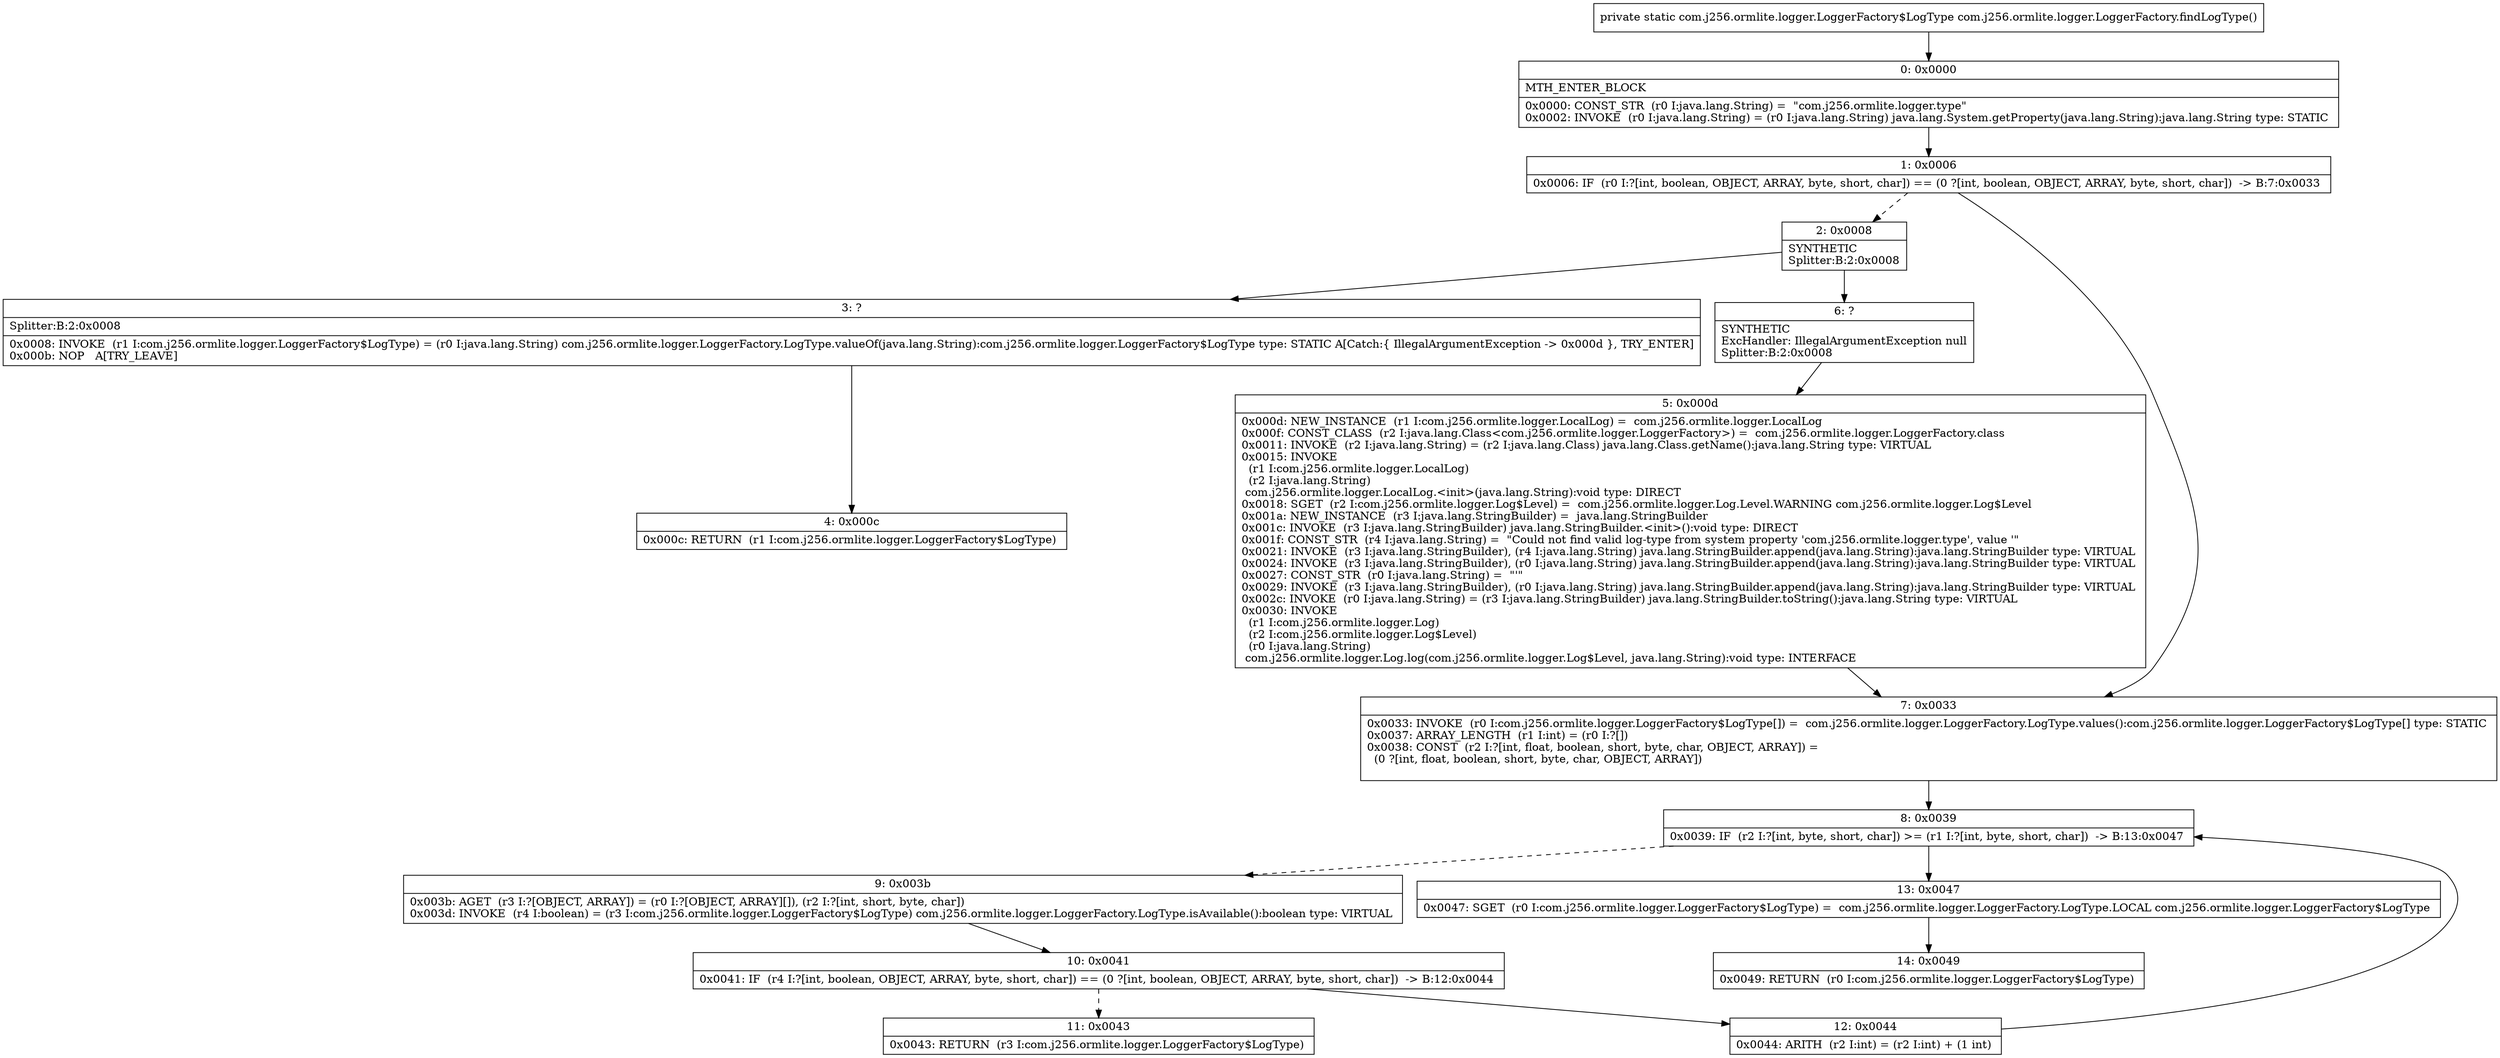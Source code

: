 digraph "CFG forcom.j256.ormlite.logger.LoggerFactory.findLogType()Lcom\/j256\/ormlite\/logger\/LoggerFactory$LogType;" {
Node_0 [shape=record,label="{0\:\ 0x0000|MTH_ENTER_BLOCK\l|0x0000: CONST_STR  (r0 I:java.lang.String) =  \"com.j256.ormlite.logger.type\" \l0x0002: INVOKE  (r0 I:java.lang.String) = (r0 I:java.lang.String) java.lang.System.getProperty(java.lang.String):java.lang.String type: STATIC \l}"];
Node_1 [shape=record,label="{1\:\ 0x0006|0x0006: IF  (r0 I:?[int, boolean, OBJECT, ARRAY, byte, short, char]) == (0 ?[int, boolean, OBJECT, ARRAY, byte, short, char])  \-\> B:7:0x0033 \l}"];
Node_2 [shape=record,label="{2\:\ 0x0008|SYNTHETIC\lSplitter:B:2:0x0008\l}"];
Node_3 [shape=record,label="{3\:\ ?|Splitter:B:2:0x0008\l|0x0008: INVOKE  (r1 I:com.j256.ormlite.logger.LoggerFactory$LogType) = (r0 I:java.lang.String) com.j256.ormlite.logger.LoggerFactory.LogType.valueOf(java.lang.String):com.j256.ormlite.logger.LoggerFactory$LogType type: STATIC A[Catch:\{ IllegalArgumentException \-\> 0x000d \}, TRY_ENTER]\l0x000b: NOP   A[TRY_LEAVE]\l}"];
Node_4 [shape=record,label="{4\:\ 0x000c|0x000c: RETURN  (r1 I:com.j256.ormlite.logger.LoggerFactory$LogType) \l}"];
Node_5 [shape=record,label="{5\:\ 0x000d|0x000d: NEW_INSTANCE  (r1 I:com.j256.ormlite.logger.LocalLog) =  com.j256.ormlite.logger.LocalLog \l0x000f: CONST_CLASS  (r2 I:java.lang.Class\<com.j256.ormlite.logger.LoggerFactory\>) =  com.j256.ormlite.logger.LoggerFactory.class \l0x0011: INVOKE  (r2 I:java.lang.String) = (r2 I:java.lang.Class) java.lang.Class.getName():java.lang.String type: VIRTUAL \l0x0015: INVOKE  \l  (r1 I:com.j256.ormlite.logger.LocalLog)\l  (r2 I:java.lang.String)\l com.j256.ormlite.logger.LocalLog.\<init\>(java.lang.String):void type: DIRECT \l0x0018: SGET  (r2 I:com.j256.ormlite.logger.Log$Level) =  com.j256.ormlite.logger.Log.Level.WARNING com.j256.ormlite.logger.Log$Level \l0x001a: NEW_INSTANCE  (r3 I:java.lang.StringBuilder) =  java.lang.StringBuilder \l0x001c: INVOKE  (r3 I:java.lang.StringBuilder) java.lang.StringBuilder.\<init\>():void type: DIRECT \l0x001f: CONST_STR  (r4 I:java.lang.String) =  \"Could not find valid log\-type from system property 'com.j256.ormlite.logger.type', value '\" \l0x0021: INVOKE  (r3 I:java.lang.StringBuilder), (r4 I:java.lang.String) java.lang.StringBuilder.append(java.lang.String):java.lang.StringBuilder type: VIRTUAL \l0x0024: INVOKE  (r3 I:java.lang.StringBuilder), (r0 I:java.lang.String) java.lang.StringBuilder.append(java.lang.String):java.lang.StringBuilder type: VIRTUAL \l0x0027: CONST_STR  (r0 I:java.lang.String) =  \"'\" \l0x0029: INVOKE  (r3 I:java.lang.StringBuilder), (r0 I:java.lang.String) java.lang.StringBuilder.append(java.lang.String):java.lang.StringBuilder type: VIRTUAL \l0x002c: INVOKE  (r0 I:java.lang.String) = (r3 I:java.lang.StringBuilder) java.lang.StringBuilder.toString():java.lang.String type: VIRTUAL \l0x0030: INVOKE  \l  (r1 I:com.j256.ormlite.logger.Log)\l  (r2 I:com.j256.ormlite.logger.Log$Level)\l  (r0 I:java.lang.String)\l com.j256.ormlite.logger.Log.log(com.j256.ormlite.logger.Log$Level, java.lang.String):void type: INTERFACE \l}"];
Node_6 [shape=record,label="{6\:\ ?|SYNTHETIC\lExcHandler: IllegalArgumentException null\lSplitter:B:2:0x0008\l}"];
Node_7 [shape=record,label="{7\:\ 0x0033|0x0033: INVOKE  (r0 I:com.j256.ormlite.logger.LoggerFactory$LogType[]) =  com.j256.ormlite.logger.LoggerFactory.LogType.values():com.j256.ormlite.logger.LoggerFactory$LogType[] type: STATIC \l0x0037: ARRAY_LENGTH  (r1 I:int) = (r0 I:?[]) \l0x0038: CONST  (r2 I:?[int, float, boolean, short, byte, char, OBJECT, ARRAY]) = \l  (0 ?[int, float, boolean, short, byte, char, OBJECT, ARRAY])\l \l}"];
Node_8 [shape=record,label="{8\:\ 0x0039|0x0039: IF  (r2 I:?[int, byte, short, char]) \>= (r1 I:?[int, byte, short, char])  \-\> B:13:0x0047 \l}"];
Node_9 [shape=record,label="{9\:\ 0x003b|0x003b: AGET  (r3 I:?[OBJECT, ARRAY]) = (r0 I:?[OBJECT, ARRAY][]), (r2 I:?[int, short, byte, char]) \l0x003d: INVOKE  (r4 I:boolean) = (r3 I:com.j256.ormlite.logger.LoggerFactory$LogType) com.j256.ormlite.logger.LoggerFactory.LogType.isAvailable():boolean type: VIRTUAL \l}"];
Node_10 [shape=record,label="{10\:\ 0x0041|0x0041: IF  (r4 I:?[int, boolean, OBJECT, ARRAY, byte, short, char]) == (0 ?[int, boolean, OBJECT, ARRAY, byte, short, char])  \-\> B:12:0x0044 \l}"];
Node_11 [shape=record,label="{11\:\ 0x0043|0x0043: RETURN  (r3 I:com.j256.ormlite.logger.LoggerFactory$LogType) \l}"];
Node_12 [shape=record,label="{12\:\ 0x0044|0x0044: ARITH  (r2 I:int) = (r2 I:int) + (1 int) \l}"];
Node_13 [shape=record,label="{13\:\ 0x0047|0x0047: SGET  (r0 I:com.j256.ormlite.logger.LoggerFactory$LogType) =  com.j256.ormlite.logger.LoggerFactory.LogType.LOCAL com.j256.ormlite.logger.LoggerFactory$LogType \l}"];
Node_14 [shape=record,label="{14\:\ 0x0049|0x0049: RETURN  (r0 I:com.j256.ormlite.logger.LoggerFactory$LogType) \l}"];
MethodNode[shape=record,label="{private static com.j256.ormlite.logger.LoggerFactory$LogType com.j256.ormlite.logger.LoggerFactory.findLogType() }"];
MethodNode -> Node_0;
Node_0 -> Node_1;
Node_1 -> Node_2[style=dashed];
Node_1 -> Node_7;
Node_2 -> Node_3;
Node_2 -> Node_6;
Node_3 -> Node_4;
Node_5 -> Node_7;
Node_6 -> Node_5;
Node_7 -> Node_8;
Node_8 -> Node_9[style=dashed];
Node_8 -> Node_13;
Node_9 -> Node_10;
Node_10 -> Node_11[style=dashed];
Node_10 -> Node_12;
Node_12 -> Node_8;
Node_13 -> Node_14;
}

